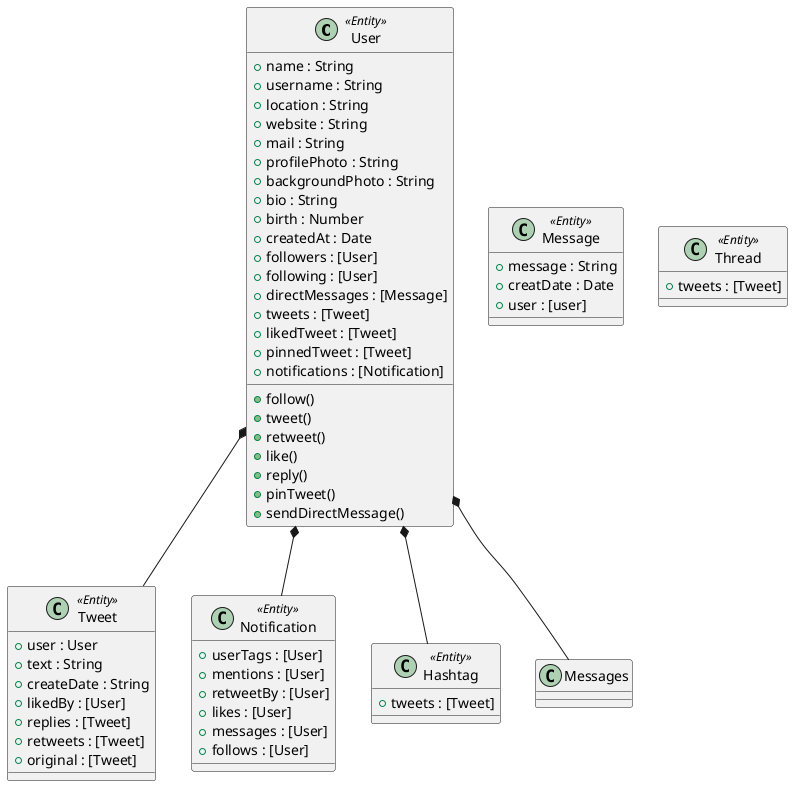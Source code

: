 @startuml "Class Diagram"

class User <<Entity>> {
  + name : String
  + username : String
  + location : String
  + website : String
  + mail : String
  + profilePhoto : String
  + backgroundPhoto : String
  + bio : String
  + birth : Number
  + createdAt : Date
  + followers : [User]
  + following : [User]
  + directMessages : [Message]
  + tweets : [Tweet]
  + likedTweet : [Tweet]
  + pinnedTweet : [Tweet]
  + notifications : [Notification]

  + follow()
  + tweet()
  + retweet()
  + like()
  + reply()
  + pinTweet()
  + sendDirectMessage()
}

class Tweet <<Entity>> {
  + user : User
  + text : String
  + createDate : String
  + likedBy : [User]
  + replies : [Tweet]
  + retweets : [Tweet]
  + original : [Tweet]
}

Class Notification <<Entity>>  {
  + userTags : [User]
  + mentions : [User]
  + retweetBy : [User]
  + likes : [User]
  + messages : [User]
  + follows : [User]
}

class Hashtag <<Entity>> {
  + tweets : [Tweet]
}

class Message <<Entity>> {
  + message : String
  + creatDate : Date
  + user : [user]
}

class Thread <<Entity>>  {
  + tweets : [Tweet]
}

User *-- Tweet
User *-- Notification
User *-- Hashtag
User *-- Messages

@enduml
